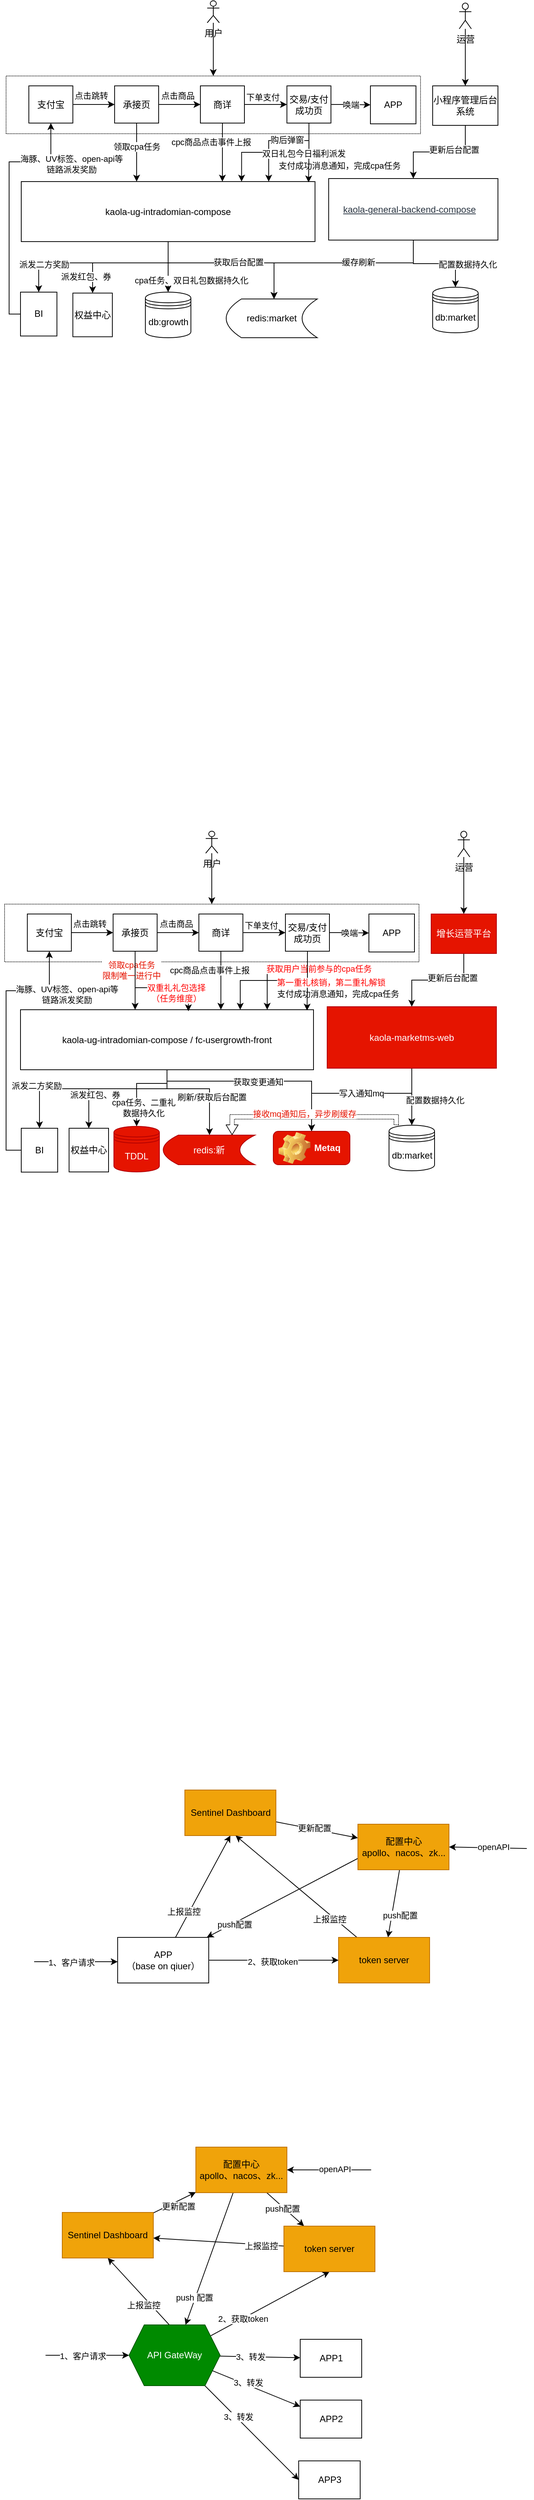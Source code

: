 <mxfile version="21.7.4" type="github">
  <diagram id="vytg55NM0RaYqTMLf1cm" name="Page-1">
    <mxGraphModel dx="2074" dy="1039" grid="0" gridSize="10" guides="1" tooltips="1" connect="1" arrows="1" fold="1" page="1" pageScale="1" pageWidth="827" pageHeight="1169" math="0" shadow="0">
      <root>
        <mxCell id="0" />
        <mxCell id="1" parent="0" />
        <mxCell id="KveoOULfmrRALy4vMQ6E-20" value="" style="rounded=0;whiteSpace=wrap;html=1;dashed=1;dashPattern=1 1;" parent="1" vertex="1">
          <mxGeometry x="44" y="268" width="546" height="76" as="geometry" />
        </mxCell>
        <mxCell id="KveoOULfmrRALy4vMQ6E-36" style="edgeStyle=orthogonalEdgeStyle;rounded=0;orthogonalLoop=1;jettySize=auto;html=1;" parent="1" source="KveoOULfmrRALy4vMQ6E-1" target="KveoOULfmrRALy4vMQ6E-5" edge="1">
          <mxGeometry relative="1" as="geometry">
            <mxPoint x="453" y="561" as="targetPoint" />
            <Array as="points">
              <mxPoint x="258" y="514" />
              <mxPoint x="397" y="514" />
            </Array>
          </mxGeometry>
        </mxCell>
        <mxCell id="KveoOULfmrRALy4vMQ6E-37" value="获取后台配置" style="edgeLabel;html=1;align=center;verticalAlign=middle;resizable=0;points=[];" parent="KveoOULfmrRALy4vMQ6E-36" vertex="1" connectable="0">
          <mxGeometry x="-0.323" y="1" relative="1" as="geometry">
            <mxPoint x="47" as="offset" />
          </mxGeometry>
        </mxCell>
        <mxCell id="KveoOULfmrRALy4vMQ6E-40" style="edgeStyle=orthogonalEdgeStyle;rounded=0;orthogonalLoop=1;jettySize=auto;html=1;" parent="1" source="KveoOULfmrRALy4vMQ6E-1" target="KveoOULfmrRALy4vMQ6E-11" edge="1">
          <mxGeometry relative="1" as="geometry">
            <Array as="points" />
          </mxGeometry>
        </mxCell>
        <mxCell id="KveoOULfmrRALy4vMQ6E-41" value="cpa任务、双日礼包数据持久化" style="edgeLabel;html=1;align=center;verticalAlign=middle;resizable=0;points=[];" parent="KveoOULfmrRALy4vMQ6E-40" vertex="1" connectable="0">
          <mxGeometry x="0.285" y="-1" relative="1" as="geometry">
            <mxPoint x="31" y="8" as="offset" />
          </mxGeometry>
        </mxCell>
        <mxCell id="KveoOULfmrRALy4vMQ6E-111" style="edgeStyle=orthogonalEdgeStyle;rounded=0;orthogonalLoop=1;jettySize=auto;html=1;" parent="1" source="KveoOULfmrRALy4vMQ6E-1" target="KveoOULfmrRALy4vMQ6E-109" edge="1">
          <mxGeometry relative="1" as="geometry">
            <Array as="points">
              <mxPoint x="258" y="514" />
              <mxPoint x="158" y="514" />
            </Array>
          </mxGeometry>
        </mxCell>
        <mxCell id="KveoOULfmrRALy4vMQ6E-112" value="派发红包、券" style="edgeLabel;html=1;align=center;verticalAlign=middle;resizable=0;points=[];" parent="KveoOULfmrRALy4vMQ6E-111" vertex="1" connectable="0">
          <mxGeometry x="0.656" y="-1" relative="1" as="geometry">
            <mxPoint x="-8" y="7" as="offset" />
          </mxGeometry>
        </mxCell>
        <mxCell id="KveoOULfmrRALy4vMQ6E-113" style="edgeStyle=orthogonalEdgeStyle;rounded=0;orthogonalLoop=1;jettySize=auto;html=1;" parent="1" source="KveoOULfmrRALy4vMQ6E-1" target="KveoOULfmrRALy4vMQ6E-110" edge="1">
          <mxGeometry relative="1" as="geometry">
            <Array as="points">
              <mxPoint x="258" y="514" />
              <mxPoint x="87" y="514" />
            </Array>
          </mxGeometry>
        </mxCell>
        <mxCell id="KveoOULfmrRALy4vMQ6E-114" value="派发二方奖励" style="edgeLabel;html=1;align=center;verticalAlign=middle;resizable=0;points=[];" parent="KveoOULfmrRALy4vMQ6E-113" vertex="1" connectable="0">
          <mxGeometry x="0.793" relative="1" as="geometry">
            <mxPoint x="7" y="-12" as="offset" />
          </mxGeometry>
        </mxCell>
        <mxCell id="KveoOULfmrRALy4vMQ6E-1" value="kaola-ug-intradomian-compose" style="rounded=0;whiteSpace=wrap;html=1;" parent="1" vertex="1">
          <mxGeometry x="64" y="407" width="387" height="79" as="geometry" />
        </mxCell>
        <mxCell id="KveoOULfmrRALy4vMQ6E-31" style="edgeStyle=orthogonalEdgeStyle;rounded=0;orthogonalLoop=1;jettySize=auto;html=1;entryX=0.5;entryY=0;entryDx=0;entryDy=0;" parent="1" source="KveoOULfmrRALy4vMQ6E-2" target="KveoOULfmrRALy4vMQ6E-3" edge="1">
          <mxGeometry relative="1" as="geometry">
            <Array as="points">
              <mxPoint x="581" y="515" />
              <mxPoint x="636" y="515" />
            </Array>
          </mxGeometry>
        </mxCell>
        <mxCell id="KveoOULfmrRALy4vMQ6E-32" value="配置数据持久化" style="edgeLabel;html=1;align=center;verticalAlign=middle;resizable=0;points=[];" parent="KveoOULfmrRALy4vMQ6E-31" vertex="1" connectable="0">
          <mxGeometry x="-0.17" y="1" relative="1" as="geometry">
            <mxPoint x="53" y="2" as="offset" />
          </mxGeometry>
        </mxCell>
        <mxCell id="KveoOULfmrRALy4vMQ6E-33" style="edgeStyle=orthogonalEdgeStyle;rounded=0;orthogonalLoop=1;jettySize=auto;html=1;" parent="1" target="KveoOULfmrRALy4vMQ6E-5" edge="1">
          <mxGeometry relative="1" as="geometry">
            <mxPoint x="580.5" y="486" as="sourcePoint" />
            <mxPoint x="432" y="550" as="targetPoint" />
            <Array as="points">
              <mxPoint x="581" y="514" />
              <mxPoint x="397" y="514" />
            </Array>
          </mxGeometry>
        </mxCell>
        <mxCell id="KveoOULfmrRALy4vMQ6E-34" value="缓存刷新" style="edgeLabel;html=1;align=center;verticalAlign=middle;resizable=0;points=[];" parent="KveoOULfmrRALy4vMQ6E-33" vertex="1" connectable="0">
          <mxGeometry x="0.812" relative="1" as="geometry">
            <mxPoint x="111" y="-24" as="offset" />
          </mxGeometry>
        </mxCell>
        <mxCell id="KveoOULfmrRALy4vMQ6E-2" value="&lt;a target=&quot;_blank&quot; href=&quot;https://aone.alibaba-inc.com/appcenter/app/detail?appId=128329&amp;amp;canRedirect=true&quot; style=&quot;box-sizing: border-box ; background-color: transparent ; color: rgb(42 , 53 , 66) ; outline: 0px ; font-family: , &amp;#34;system-ui&amp;#34; , &amp;#34;segoe ui&amp;#34; , &amp;#34;roboto&amp;#34; , &amp;#34;helvetica neue&amp;#34; , &amp;#34;pingfang sc&amp;#34; , &amp;#34;noto sans&amp;#34; , &amp;#34;noto sans cjk sc&amp;#34; , &amp;#34;microsoft yahei&amp;#34; , &amp;#34;\\5fae软雅黑&amp;#34; , sans-serif ; padding-right: 10px&quot;&gt;kaola-general-backend-compose&lt;/a&gt;&lt;span class=&quot;icon iconfont icon-shoucang &quot; style=&quot;box-sizing: border-box ; cursor: pointer ; display: inline-block ; font-family: &amp;#34;iconfont important&amp;#34;&quot;&gt;&lt;/span&gt;" style="rounded=0;whiteSpace=wrap;html=1;" parent="1" vertex="1">
          <mxGeometry x="469" y="403" width="223" height="81" as="geometry" />
        </mxCell>
        <mxCell id="KveoOULfmrRALy4vMQ6E-3" value="db:market" style="shape=datastore;whiteSpace=wrap;html=1;" parent="1" vertex="1">
          <mxGeometry x="606" y="546" width="60" height="60" as="geometry" />
        </mxCell>
        <mxCell id="KveoOULfmrRALy4vMQ6E-5" value="&lt;span&gt;redis:market&lt;/span&gt;" style="shape=dataStorage;whiteSpace=wrap;html=1;fixedSize=1;" parent="1" vertex="1">
          <mxGeometry x="334" y="561.5" width="120" height="51" as="geometry" />
        </mxCell>
        <mxCell id="KveoOULfmrRALy4vMQ6E-12" value="" style="edgeStyle=orthogonalEdgeStyle;rounded=0;orthogonalLoop=1;jettySize=auto;html=1;" parent="1" source="KveoOULfmrRALy4vMQ6E-6" target="KveoOULfmrRALy4vMQ6E-7" edge="1">
          <mxGeometry relative="1" as="geometry" />
        </mxCell>
        <mxCell id="KveoOULfmrRALy4vMQ6E-13" value="点击跳转" style="edgeLabel;html=1;align=center;verticalAlign=middle;resizable=0;points=[];" parent="KveoOULfmrRALy4vMQ6E-12" vertex="1" connectable="0">
          <mxGeometry x="-0.306" relative="1" as="geometry">
            <mxPoint x="5" y="-12" as="offset" />
          </mxGeometry>
        </mxCell>
        <mxCell id="KveoOULfmrRALy4vMQ6E-6" value="支付宝" style="rounded=0;whiteSpace=wrap;html=1;" parent="1" vertex="1">
          <mxGeometry x="74" y="281" width="58" height="49" as="geometry" />
        </mxCell>
        <mxCell id="KveoOULfmrRALy4vMQ6E-14" style="edgeStyle=orthogonalEdgeStyle;rounded=0;orthogonalLoop=1;jettySize=auto;html=1;entryX=0;entryY=0.5;entryDx=0;entryDy=0;" parent="1" source="KveoOULfmrRALy4vMQ6E-7" target="KveoOULfmrRALy4vMQ6E-8" edge="1">
          <mxGeometry relative="1" as="geometry" />
        </mxCell>
        <mxCell id="KveoOULfmrRALy4vMQ6E-15" value="点击商品" style="edgeLabel;html=1;align=center;verticalAlign=middle;resizable=0;points=[];" parent="KveoOULfmrRALy4vMQ6E-14" vertex="1" connectable="0">
          <mxGeometry x="-0.018" relative="1" as="geometry">
            <mxPoint x="-2" y="-12" as="offset" />
          </mxGeometry>
        </mxCell>
        <mxCell id="KveoOULfmrRALy4vMQ6E-42" style="edgeStyle=orthogonalEdgeStyle;rounded=0;orthogonalLoop=1;jettySize=auto;html=1;" parent="1" source="KveoOULfmrRALy4vMQ6E-7" target="KveoOULfmrRALy4vMQ6E-1" edge="1">
          <mxGeometry relative="1" as="geometry">
            <Array as="points">
              <mxPoint x="216" y="387" />
              <mxPoint x="216" y="387" />
            </Array>
          </mxGeometry>
        </mxCell>
        <mxCell id="KveoOULfmrRALy4vMQ6E-43" value="领取cpa任务" style="edgeLabel;html=1;align=center;verticalAlign=middle;resizable=0;points=[];" parent="KveoOULfmrRALy4vMQ6E-42" vertex="1" connectable="0">
          <mxGeometry x="0.018" y="2" relative="1" as="geometry">
            <mxPoint x="-2" y="-8" as="offset" />
          </mxGeometry>
        </mxCell>
        <mxCell id="KveoOULfmrRALy4vMQ6E-7" value="承接页" style="rounded=0;whiteSpace=wrap;html=1;" parent="1" vertex="1">
          <mxGeometry x="187" y="281" width="58" height="49" as="geometry" />
        </mxCell>
        <mxCell id="KveoOULfmrRALy4vMQ6E-16" style="edgeStyle=orthogonalEdgeStyle;rounded=0;orthogonalLoop=1;jettySize=auto;html=1;entryX=0;entryY=0.5;entryDx=0;entryDy=0;" parent="1" source="KveoOULfmrRALy4vMQ6E-8" target="KveoOULfmrRALy4vMQ6E-9" edge="1">
          <mxGeometry relative="1" as="geometry" />
        </mxCell>
        <mxCell id="KveoOULfmrRALy4vMQ6E-17" value="下单支付" style="edgeLabel;html=1;align=center;verticalAlign=middle;resizable=0;points=[];" parent="KveoOULfmrRALy4vMQ6E-16" vertex="1" connectable="0">
          <mxGeometry x="-0.214" y="2" relative="1" as="geometry">
            <mxPoint x="2" y="-8" as="offset" />
          </mxGeometry>
        </mxCell>
        <mxCell id="KveoOULfmrRALy4vMQ6E-44" style="edgeStyle=orthogonalEdgeStyle;rounded=0;orthogonalLoop=1;jettySize=auto;html=1;" parent="1" source="KveoOULfmrRALy4vMQ6E-8" target="KveoOULfmrRALy4vMQ6E-1" edge="1">
          <mxGeometry relative="1" as="geometry">
            <Array as="points">
              <mxPoint x="329" y="396" />
              <mxPoint x="329" y="396" />
            </Array>
          </mxGeometry>
        </mxCell>
        <mxCell id="KveoOULfmrRALy4vMQ6E-45" value="cpc商品点击事件上报" style="edgeLabel;html=1;align=center;verticalAlign=middle;resizable=0;points=[];" parent="KveoOULfmrRALy4vMQ6E-44" vertex="1" connectable="0">
          <mxGeometry x="-0.039" y="-2" relative="1" as="geometry">
            <mxPoint x="-13" y="-12" as="offset" />
          </mxGeometry>
        </mxCell>
        <mxCell id="KveoOULfmrRALy4vMQ6E-8" value="商详" style="rounded=0;whiteSpace=wrap;html=1;" parent="1" vertex="1">
          <mxGeometry x="300" y="281" width="58" height="49" as="geometry" />
        </mxCell>
        <mxCell id="KveoOULfmrRALy4vMQ6E-18" value="唤端" style="edgeStyle=orthogonalEdgeStyle;rounded=0;orthogonalLoop=1;jettySize=auto;html=1;entryX=0;entryY=0.5;entryDx=0;entryDy=0;" parent="1" source="KveoOULfmrRALy4vMQ6E-9" target="KveoOULfmrRALy4vMQ6E-10" edge="1">
          <mxGeometry relative="1" as="geometry" />
        </mxCell>
        <mxCell id="KveoOULfmrRALy4vMQ6E-46" style="edgeStyle=orthogonalEdgeStyle;rounded=0;orthogonalLoop=1;jettySize=auto;html=1;" parent="1" source="KveoOULfmrRALy4vMQ6E-9" edge="1">
          <mxGeometry relative="1" as="geometry">
            <mxPoint x="390" y="407" as="targetPoint" />
            <Array as="points">
              <mxPoint x="443" y="353" />
              <mxPoint x="390" y="353" />
            </Array>
          </mxGeometry>
        </mxCell>
        <mxCell id="KveoOULfmrRALy4vMQ6E-47" value="支付成功消息通知，完成cpa任务" style="edgeLabel;html=1;align=center;verticalAlign=middle;resizable=0;points=[];" parent="KveoOULfmrRALy4vMQ6E-46" vertex="1" connectable="0">
          <mxGeometry x="-0.252" y="-1" relative="1" as="geometry">
            <mxPoint x="65" y="34" as="offset" />
          </mxGeometry>
        </mxCell>
        <mxCell id="KveoOULfmrRALy4vMQ6E-49" value="购后弹窗" style="edgeLabel;html=1;align=center;verticalAlign=middle;resizable=0;points=[];" parent="KveoOULfmrRALy4vMQ6E-46" vertex="1" connectable="0">
          <mxGeometry x="-0.185" y="1" relative="1" as="geometry">
            <mxPoint x="1" y="-2" as="offset" />
          </mxGeometry>
        </mxCell>
        <mxCell id="KveoOULfmrRALy4vMQ6E-48" style="edgeStyle=orthogonalEdgeStyle;rounded=0;orthogonalLoop=1;jettySize=auto;html=1;entryX=0.978;entryY=0.013;entryDx=0;entryDy=0;entryPerimeter=0;" parent="1" source="KveoOULfmrRALy4vMQ6E-9" target="KveoOULfmrRALy4vMQ6E-1" edge="1">
          <mxGeometry relative="1" as="geometry">
            <Array as="points" />
          </mxGeometry>
        </mxCell>
        <mxCell id="KveoOULfmrRALy4vMQ6E-170" style="edgeStyle=orthogonalEdgeStyle;rounded=0;orthogonalLoop=1;jettySize=auto;html=1;entryX=0.75;entryY=0;entryDx=0;entryDy=0;fontColor=#FF0000;" parent="1" source="KveoOULfmrRALy4vMQ6E-9" target="KveoOULfmrRALy4vMQ6E-1" edge="1">
          <mxGeometry relative="1" as="geometry" />
        </mxCell>
        <mxCell id="KveoOULfmrRALy4vMQ6E-171" value="&lt;font color=&quot;#000000&quot;&gt;双日礼包今日福利派发&lt;/font&gt;" style="edgeLabel;html=1;align=center;verticalAlign=middle;resizable=0;points=[];fontColor=#FF0000;" parent="KveoOULfmrRALy4vMQ6E-170" vertex="1" connectable="0">
          <mxGeometry x="-0.185" y="3" relative="1" as="geometry">
            <mxPoint x="22" y="-2" as="offset" />
          </mxGeometry>
        </mxCell>
        <mxCell id="KveoOULfmrRALy4vMQ6E-9" value="交易/支付成功页" style="rounded=0;whiteSpace=wrap;html=1;" parent="1" vertex="1">
          <mxGeometry x="414" y="281" width="58" height="49" as="geometry" />
        </mxCell>
        <mxCell id="KveoOULfmrRALy4vMQ6E-10" value="APP" style="rounded=0;whiteSpace=wrap;html=1;" parent="1" vertex="1">
          <mxGeometry x="524" y="281" width="60" height="50" as="geometry" />
        </mxCell>
        <mxCell id="KveoOULfmrRALy4vMQ6E-11" value="db:growth" style="shape=datastore;whiteSpace=wrap;html=1;" parent="1" vertex="1">
          <mxGeometry x="227.5" y="552.5" width="60" height="60" as="geometry" />
        </mxCell>
        <mxCell id="KveoOULfmrRALy4vMQ6E-27" style="edgeStyle=orthogonalEdgeStyle;rounded=0;orthogonalLoop=1;jettySize=auto;html=1;" parent="1" source="KveoOULfmrRALy4vMQ6E-21" target="KveoOULfmrRALy4vMQ6E-20" edge="1">
          <mxGeometry relative="1" as="geometry" />
        </mxCell>
        <mxCell id="KveoOULfmrRALy4vMQ6E-21" value="用户" style="shape=umlActor;verticalLabelPosition=bottom;verticalAlign=top;html=1;outlineConnect=0;" parent="1" vertex="1">
          <mxGeometry x="309" y="169" width="16" height="29" as="geometry" />
        </mxCell>
        <mxCell id="KveoOULfmrRALy4vMQ6E-29" style="edgeStyle=orthogonalEdgeStyle;rounded=0;orthogonalLoop=1;jettySize=auto;html=1;" parent="1" source="KveoOULfmrRALy4vMQ6E-22" target="KveoOULfmrRALy4vMQ6E-28" edge="1">
          <mxGeometry relative="1" as="geometry" />
        </mxCell>
        <mxCell id="KveoOULfmrRALy4vMQ6E-22" value="运营" style="shape=umlActor;verticalLabelPosition=bottom;verticalAlign=top;html=1;outlineConnect=0;" parent="1" vertex="1">
          <mxGeometry x="641" y="172" width="16" height="34" as="geometry" />
        </mxCell>
        <mxCell id="KveoOULfmrRALy4vMQ6E-30" style="edgeStyle=orthogonalEdgeStyle;rounded=0;orthogonalLoop=1;jettySize=auto;html=1;" parent="1" source="KveoOULfmrRALy4vMQ6E-28" target="KveoOULfmrRALy4vMQ6E-2" edge="1">
          <mxGeometry relative="1" as="geometry" />
        </mxCell>
        <mxCell id="KveoOULfmrRALy4vMQ6E-38" value="更新后台配置" style="edgeLabel;html=1;align=center;verticalAlign=middle;resizable=0;points=[];" parent="KveoOULfmrRALy4vMQ6E-30" vertex="1" connectable="0">
          <mxGeometry x="-0.108" y="-2" relative="1" as="geometry">
            <mxPoint x="12" y="-1" as="offset" />
          </mxGeometry>
        </mxCell>
        <mxCell id="KveoOULfmrRALy4vMQ6E-28" value="小程序管理后台系统" style="rounded=0;whiteSpace=wrap;html=1;" parent="1" vertex="1">
          <mxGeometry x="606" y="281" width="86" height="52" as="geometry" />
        </mxCell>
        <mxCell id="KveoOULfmrRALy4vMQ6E-50" value="" style="rounded=0;whiteSpace=wrap;html=1;dashed=1;dashPattern=1 1;" parent="1" vertex="1">
          <mxGeometry x="42" y="1358" width="546" height="76" as="geometry" />
        </mxCell>
        <mxCell id="KveoOULfmrRALy4vMQ6E-51" style="edgeStyle=orthogonalEdgeStyle;rounded=0;orthogonalLoop=1;jettySize=auto;html=1;" parent="1" source="KveoOULfmrRALy4vMQ6E-55" target="KveoOULfmrRALy4vMQ6E-62" edge="1">
          <mxGeometry relative="1" as="geometry">
            <Array as="points">
              <mxPoint x="256" y="1601" />
              <mxPoint x="312" y="1601" />
            </Array>
            <mxPoint x="318" y="1662" as="targetPoint" />
          </mxGeometry>
        </mxCell>
        <mxCell id="KveoOULfmrRALy4vMQ6E-100" value="刷新/获取后台配置" style="edgeLabel;html=1;align=center;verticalAlign=middle;resizable=0;points=[];" parent="KveoOULfmrRALy4vMQ6E-51" vertex="1" connectable="0">
          <mxGeometry x="0.522" y="1" relative="1" as="geometry">
            <mxPoint x="2" y="-16" as="offset" />
          </mxGeometry>
        </mxCell>
        <mxCell id="KveoOULfmrRALy4vMQ6E-53" style="edgeStyle=orthogonalEdgeStyle;rounded=0;orthogonalLoop=1;jettySize=auto;html=1;" parent="1" source="KveoOULfmrRALy4vMQ6E-55" target="KveoOULfmrRALy4vMQ6E-83" edge="1">
          <mxGeometry relative="1" as="geometry">
            <Array as="points">
              <mxPoint x="256" y="1594" />
              <mxPoint x="216" y="1594" />
            </Array>
            <mxPoint x="216" y="1645" as="targetPoint" />
          </mxGeometry>
        </mxCell>
        <mxCell id="KveoOULfmrRALy4vMQ6E-107" value="cpa任务、二重礼&lt;br&gt;数据持久化" style="edgeLabel;html=1;align=center;verticalAlign=middle;resizable=0;points=[];" parent="KveoOULfmrRALy4vMQ6E-53" vertex="1" connectable="0">
          <mxGeometry x="0.692" y="-1" relative="1" as="geometry">
            <mxPoint x="10" y="-7" as="offset" />
          </mxGeometry>
        </mxCell>
        <mxCell id="KveoOULfmrRALy4vMQ6E-98" style="edgeStyle=orthogonalEdgeStyle;rounded=0;orthogonalLoop=1;jettySize=auto;html=1;entryX=0.5;entryY=0;entryDx=0;entryDy=0;" parent="1" source="KveoOULfmrRALy4vMQ6E-55" target="KveoOULfmrRALy4vMQ6E-95" edge="1">
          <mxGeometry relative="1" as="geometry">
            <Array as="points">
              <mxPoint x="256" y="1591" />
              <mxPoint x="447" y="1591" />
            </Array>
          </mxGeometry>
        </mxCell>
        <mxCell id="KveoOULfmrRALy4vMQ6E-99" value="获取变更通知" style="edgeLabel;html=1;align=center;verticalAlign=middle;resizable=0;points=[];" parent="KveoOULfmrRALy4vMQ6E-98" vertex="1" connectable="0">
          <mxGeometry x="0.185" y="-2" relative="1" as="geometry">
            <mxPoint x="-26" y="-1" as="offset" />
          </mxGeometry>
        </mxCell>
        <mxCell id="KveoOULfmrRALy4vMQ6E-160" style="edgeStyle=orthogonalEdgeStyle;rounded=0;orthogonalLoop=1;jettySize=auto;html=1;entryX=0.5;entryY=0;entryDx=0;entryDy=0;" parent="1" source="KveoOULfmrRALy4vMQ6E-55" target="KveoOULfmrRALy4vMQ6E-158" edge="1">
          <mxGeometry relative="1" as="geometry">
            <Array as="points">
              <mxPoint x="256" y="1601" />
              <mxPoint x="153" y="1601" />
            </Array>
          </mxGeometry>
        </mxCell>
        <mxCell id="KveoOULfmrRALy4vMQ6E-162" value="派发红包、券" style="edgeLabel;html=1;align=center;verticalAlign=middle;resizable=0;points=[];" parent="KveoOULfmrRALy4vMQ6E-160" vertex="1" connectable="0">
          <mxGeometry x="0.567" relative="1" as="geometry">
            <mxPoint x="8" y="-5" as="offset" />
          </mxGeometry>
        </mxCell>
        <mxCell id="KveoOULfmrRALy4vMQ6E-161" style="edgeStyle=orthogonalEdgeStyle;rounded=0;orthogonalLoop=1;jettySize=auto;html=1;entryX=0.5;entryY=0;entryDx=0;entryDy=0;" parent="1" source="KveoOULfmrRALy4vMQ6E-55" target="KveoOULfmrRALy4vMQ6E-159" edge="1">
          <mxGeometry relative="1" as="geometry">
            <Array as="points">
              <mxPoint x="256" y="1601" />
              <mxPoint x="88" y="1601" />
            </Array>
          </mxGeometry>
        </mxCell>
        <mxCell id="KveoOULfmrRALy4vMQ6E-163" value="派发二方奖励" style="edgeLabel;html=1;align=center;verticalAlign=middle;resizable=0;points=[];" parent="KveoOULfmrRALy4vMQ6E-161" vertex="1" connectable="0">
          <mxGeometry x="0.569" relative="1" as="geometry">
            <mxPoint x="-5" y="-4" as="offset" />
          </mxGeometry>
        </mxCell>
        <mxCell id="KveoOULfmrRALy4vMQ6E-55" value="kaola-ug-intradomian-compose / fc-usergrowth-front" style="rounded=0;whiteSpace=wrap;html=1;" parent="1" vertex="1">
          <mxGeometry x="63" y="1497" width="386" height="79" as="geometry" />
        </mxCell>
        <mxCell id="KveoOULfmrRALy4vMQ6E-56" style="edgeStyle=orthogonalEdgeStyle;rounded=0;orthogonalLoop=1;jettySize=auto;html=1;" parent="1" source="KveoOULfmrRALy4vMQ6E-60" target="KveoOULfmrRALy4vMQ6E-61" edge="1">
          <mxGeometry relative="1" as="geometry">
            <Array as="points" />
            <mxPoint x="579" y="1676" as="targetPoint" />
          </mxGeometry>
        </mxCell>
        <mxCell id="KveoOULfmrRALy4vMQ6E-57" value="配置数据持久化" style="edgeLabel;html=1;align=center;verticalAlign=middle;resizable=0;points=[];" parent="KveoOULfmrRALy4vMQ6E-56" vertex="1" connectable="0">
          <mxGeometry x="-0.17" y="1" relative="1" as="geometry">
            <mxPoint x="29" y="11" as="offset" />
          </mxGeometry>
        </mxCell>
        <mxCell id="KveoOULfmrRALy4vMQ6E-96" style="edgeStyle=orthogonalEdgeStyle;rounded=0;orthogonalLoop=1;jettySize=auto;html=1;entryX=0.5;entryY=0;entryDx=0;entryDy=0;" parent="1" source="KveoOULfmrRALy4vMQ6E-60" target="KveoOULfmrRALy4vMQ6E-95" edge="1">
          <mxGeometry relative="1" as="geometry">
            <Array as="points">
              <mxPoint x="579" y="1607" />
              <mxPoint x="447" y="1607" />
            </Array>
          </mxGeometry>
        </mxCell>
        <mxCell id="KveoOULfmrRALy4vMQ6E-97" value="写入通知mq" style="edgeLabel;html=1;align=center;verticalAlign=middle;resizable=0;points=[];" parent="KveoOULfmrRALy4vMQ6E-96" vertex="1" connectable="0">
          <mxGeometry x="0.135" relative="1" as="geometry">
            <mxPoint x="22" as="offset" />
          </mxGeometry>
        </mxCell>
        <mxCell id="KveoOULfmrRALy4vMQ6E-60" value="kaola-marketms-web" style="rounded=0;whiteSpace=wrap;html=1;fillColor=#e51400;fontColor=#ffffff;strokeColor=#B20000;" parent="1" vertex="1">
          <mxGeometry x="467" y="1493" width="223" height="81" as="geometry" />
        </mxCell>
        <mxCell id="KveoOULfmrRALy4vMQ6E-104" style="edgeStyle=orthogonalEdgeStyle;shape=flexArrow;rounded=0;orthogonalLoop=1;jettySize=auto;html=1;dashed=1;dashPattern=1 1;endWidth=9;endSize=4;width=6;entryX=0.75;entryY=0;entryDx=0;entryDy=0;" parent="1" source="KveoOULfmrRALy4vMQ6E-61" target="KveoOULfmrRALy4vMQ6E-62" edge="1">
          <mxGeometry relative="1" as="geometry">
            <mxPoint x="296" y="1661" as="targetPoint" />
            <Array as="points">
              <mxPoint x="558" y="1638" />
              <mxPoint x="342" y="1638" />
            </Array>
          </mxGeometry>
        </mxCell>
        <mxCell id="KveoOULfmrRALy4vMQ6E-106" value="&lt;font color=&quot;#e51400&quot;&gt;接收mq通知后，异步刷缓存&lt;/font&gt;" style="edgeLabel;html=1;align=center;verticalAlign=middle;resizable=0;points=[];" parent="KveoOULfmrRALy4vMQ6E-104" vertex="1" connectable="0">
          <mxGeometry x="-0.015" y="-3" relative="1" as="geometry">
            <mxPoint x="-9" y="-1" as="offset" />
          </mxGeometry>
        </mxCell>
        <mxCell id="KveoOULfmrRALy4vMQ6E-61" value="db:market" style="shape=datastore;whiteSpace=wrap;html=1;" parent="1" vertex="1">
          <mxGeometry x="548.5" y="1649" width="60" height="60" as="geometry" />
        </mxCell>
        <mxCell id="KveoOULfmrRALy4vMQ6E-62" value="&lt;span&gt;redis:新&lt;/span&gt;" style="shape=dataStorage;whiteSpace=wrap;html=1;fixedSize=1;fillColor=#e51400;fontColor=#ffffff;strokeColor=#B20000;" parent="1" vertex="1">
          <mxGeometry x="251" y="1662" width="121" height="39" as="geometry" />
        </mxCell>
        <mxCell id="KveoOULfmrRALy4vMQ6E-63" value="" style="edgeStyle=orthogonalEdgeStyle;rounded=0;orthogonalLoop=1;jettySize=auto;html=1;" parent="1" source="KveoOULfmrRALy4vMQ6E-65" target="KveoOULfmrRALy4vMQ6E-70" edge="1">
          <mxGeometry relative="1" as="geometry" />
        </mxCell>
        <mxCell id="KveoOULfmrRALy4vMQ6E-64" value="点击跳转" style="edgeLabel;html=1;align=center;verticalAlign=middle;resizable=0;points=[];" parent="KveoOULfmrRALy4vMQ6E-63" vertex="1" connectable="0">
          <mxGeometry x="-0.306" relative="1" as="geometry">
            <mxPoint x="5" y="-12" as="offset" />
          </mxGeometry>
        </mxCell>
        <mxCell id="KveoOULfmrRALy4vMQ6E-65" value="支付宝" style="rounded=0;whiteSpace=wrap;html=1;" parent="1" vertex="1">
          <mxGeometry x="72" y="1371" width="58" height="49" as="geometry" />
        </mxCell>
        <mxCell id="KveoOULfmrRALy4vMQ6E-66" style="edgeStyle=orthogonalEdgeStyle;rounded=0;orthogonalLoop=1;jettySize=auto;html=1;entryX=0;entryY=0.5;entryDx=0;entryDy=0;" parent="1" source="KveoOULfmrRALy4vMQ6E-70" target="KveoOULfmrRALy4vMQ6E-75" edge="1">
          <mxGeometry relative="1" as="geometry" />
        </mxCell>
        <mxCell id="KveoOULfmrRALy4vMQ6E-67" value="点击商品" style="edgeLabel;html=1;align=center;verticalAlign=middle;resizable=0;points=[];" parent="KveoOULfmrRALy4vMQ6E-66" vertex="1" connectable="0">
          <mxGeometry x="-0.018" relative="1" as="geometry">
            <mxPoint x="-2" y="-12" as="offset" />
          </mxGeometry>
        </mxCell>
        <mxCell id="KveoOULfmrRALy4vMQ6E-68" style="edgeStyle=orthogonalEdgeStyle;rounded=0;orthogonalLoop=1;jettySize=auto;html=1;" parent="1" source="KveoOULfmrRALy4vMQ6E-70" target="KveoOULfmrRALy4vMQ6E-55" edge="1">
          <mxGeometry relative="1" as="geometry">
            <Array as="points">
              <mxPoint x="214" y="1477" />
              <mxPoint x="214" y="1477" />
            </Array>
          </mxGeometry>
        </mxCell>
        <mxCell id="KveoOULfmrRALy4vMQ6E-69" value="&lt;font color=&quot;#e51400&quot;&gt;领取cpa任务&lt;br&gt;限制唯一进行中&lt;/font&gt;" style="edgeLabel;html=1;align=center;verticalAlign=middle;resizable=0;points=[];" parent="KveoOULfmrRALy4vMQ6E-68" vertex="1" connectable="0">
          <mxGeometry x="0.018" y="2" relative="1" as="geometry">
            <mxPoint x="-7" y="-14" as="offset" />
          </mxGeometry>
        </mxCell>
        <mxCell id="KveoOULfmrRALy4vMQ6E-166" style="edgeStyle=orthogonalEdgeStyle;rounded=0;orthogonalLoop=1;jettySize=auto;html=1;exitX=0.5;exitY=1;exitDx=0;exitDy=0;entryX=0.573;entryY=0.025;entryDx=0;entryDy=0;entryPerimeter=0;" parent="1" source="KveoOULfmrRALy4vMQ6E-70" target="KveoOULfmrRALy4vMQ6E-55" edge="1">
          <mxGeometry relative="1" as="geometry">
            <Array as="points">
              <mxPoint x="214" y="1468" />
              <mxPoint x="284" y="1468" />
            </Array>
          </mxGeometry>
        </mxCell>
        <mxCell id="KveoOULfmrRALy4vMQ6E-167" value="&lt;font color=&quot;#ff0000&quot;&gt;双重礼礼包选择&lt;br&gt;（任务维度）&lt;/font&gt;" style="edgeLabel;html=1;align=center;verticalAlign=middle;resizable=0;points=[];" parent="KveoOULfmrRALy4vMQ6E-166" vertex="1" connectable="0">
          <mxGeometry x="0.166" relative="1" as="geometry">
            <mxPoint x="15" y="7" as="offset" />
          </mxGeometry>
        </mxCell>
        <mxCell id="KveoOULfmrRALy4vMQ6E-70" value="承接页" style="rounded=0;whiteSpace=wrap;html=1;" parent="1" vertex="1">
          <mxGeometry x="185" y="1371" width="58" height="49" as="geometry" />
        </mxCell>
        <mxCell id="KveoOULfmrRALy4vMQ6E-71" style="edgeStyle=orthogonalEdgeStyle;rounded=0;orthogonalLoop=1;jettySize=auto;html=1;entryX=0;entryY=0.5;entryDx=0;entryDy=0;" parent="1" source="KveoOULfmrRALy4vMQ6E-75" target="KveoOULfmrRALy4vMQ6E-81" edge="1">
          <mxGeometry relative="1" as="geometry" />
        </mxCell>
        <mxCell id="KveoOULfmrRALy4vMQ6E-72" value="下单支付" style="edgeLabel;html=1;align=center;verticalAlign=middle;resizable=0;points=[];" parent="KveoOULfmrRALy4vMQ6E-71" vertex="1" connectable="0">
          <mxGeometry x="-0.214" y="2" relative="1" as="geometry">
            <mxPoint x="2" y="-8" as="offset" />
          </mxGeometry>
        </mxCell>
        <mxCell id="KveoOULfmrRALy4vMQ6E-73" style="edgeStyle=orthogonalEdgeStyle;rounded=0;orthogonalLoop=1;jettySize=auto;html=1;" parent="1" source="KveoOULfmrRALy4vMQ6E-75" target="KveoOULfmrRALy4vMQ6E-55" edge="1">
          <mxGeometry relative="1" as="geometry">
            <Array as="points">
              <mxPoint x="327" y="1486" />
              <mxPoint x="327" y="1486" />
            </Array>
          </mxGeometry>
        </mxCell>
        <mxCell id="KveoOULfmrRALy4vMQ6E-74" value="cpc商品点击事件上报" style="edgeLabel;html=1;align=center;verticalAlign=middle;resizable=0;points=[];" parent="KveoOULfmrRALy4vMQ6E-73" vertex="1" connectable="0">
          <mxGeometry x="-0.039" y="-2" relative="1" as="geometry">
            <mxPoint x="-13" y="-12" as="offset" />
          </mxGeometry>
        </mxCell>
        <mxCell id="KveoOULfmrRALy4vMQ6E-75" value="商详" style="rounded=0;whiteSpace=wrap;html=1;" parent="1" vertex="1">
          <mxGeometry x="298" y="1371" width="58" height="49" as="geometry" />
        </mxCell>
        <mxCell id="KveoOULfmrRALy4vMQ6E-76" value="唤端" style="edgeStyle=orthogonalEdgeStyle;rounded=0;orthogonalLoop=1;jettySize=auto;html=1;entryX=0;entryY=0.5;entryDx=0;entryDy=0;" parent="1" source="KveoOULfmrRALy4vMQ6E-81" target="KveoOULfmrRALy4vMQ6E-82" edge="1">
          <mxGeometry relative="1" as="geometry" />
        </mxCell>
        <mxCell id="KveoOULfmrRALy4vMQ6E-77" style="edgeStyle=orthogonalEdgeStyle;rounded=0;orthogonalLoop=1;jettySize=auto;html=1;" parent="1" source="KveoOULfmrRALy4vMQ6E-81" edge="1">
          <mxGeometry relative="1" as="geometry">
            <mxPoint x="388" y="1497" as="targetPoint" />
            <Array as="points">
              <mxPoint x="441" y="1443" />
              <mxPoint x="388" y="1443" />
            </Array>
          </mxGeometry>
        </mxCell>
        <mxCell id="KveoOULfmrRALy4vMQ6E-78" value="支付成功消息通知，完成cpa任务" style="edgeLabel;html=1;align=center;verticalAlign=middle;resizable=0;points=[];" parent="KveoOULfmrRALy4vMQ6E-77" vertex="1" connectable="0">
          <mxGeometry x="-0.252" y="-1" relative="1" as="geometry">
            <mxPoint x="65" y="34" as="offset" />
          </mxGeometry>
        </mxCell>
        <mxCell id="KveoOULfmrRALy4vMQ6E-79" value="获取用户当前参与的cpa任务" style="edgeLabel;html=1;align=center;verticalAlign=middle;resizable=0;points=[];fontColor=#FF0000;" parent="KveoOULfmrRALy4vMQ6E-77" vertex="1" connectable="0">
          <mxGeometry x="-0.185" y="1" relative="1" as="geometry">
            <mxPoint x="45" y="-1" as="offset" />
          </mxGeometry>
        </mxCell>
        <mxCell id="KveoOULfmrRALy4vMQ6E-80" style="edgeStyle=orthogonalEdgeStyle;rounded=0;orthogonalLoop=1;jettySize=auto;html=1;entryX=0.978;entryY=0.013;entryDx=0;entryDy=0;entryPerimeter=0;" parent="1" source="KveoOULfmrRALy4vMQ6E-81" target="KveoOULfmrRALy4vMQ6E-55" edge="1">
          <mxGeometry relative="1" as="geometry">
            <Array as="points" />
          </mxGeometry>
        </mxCell>
        <mxCell id="KveoOULfmrRALy4vMQ6E-168" style="edgeStyle=orthogonalEdgeStyle;rounded=0;orthogonalLoop=1;jettySize=auto;html=1;entryX=0.75;entryY=0;entryDx=0;entryDy=0;fontColor=#FF0000;" parent="1" source="KveoOULfmrRALy4vMQ6E-81" target="KveoOULfmrRALy4vMQ6E-55" edge="1">
          <mxGeometry relative="1" as="geometry" />
        </mxCell>
        <mxCell id="KveoOULfmrRALy4vMQ6E-169" value="第一重礼核销，第二重礼解锁" style="edgeLabel;html=1;align=center;verticalAlign=middle;resizable=0;points=[];fontColor=#FF0000;" parent="KveoOULfmrRALy4vMQ6E-168" vertex="1" connectable="0">
          <mxGeometry x="-0.1" y="-2" relative="1" as="geometry">
            <mxPoint x="67" y="4" as="offset" />
          </mxGeometry>
        </mxCell>
        <mxCell id="KveoOULfmrRALy4vMQ6E-81" value="交易/支付成功页" style="rounded=0;whiteSpace=wrap;html=1;" parent="1" vertex="1">
          <mxGeometry x="412" y="1371" width="58" height="49" as="geometry" />
        </mxCell>
        <mxCell id="KveoOULfmrRALy4vMQ6E-82" value="APP" style="rounded=0;whiteSpace=wrap;html=1;" parent="1" vertex="1">
          <mxGeometry x="522" y="1371" width="60" height="50" as="geometry" />
        </mxCell>
        <mxCell id="KveoOULfmrRALy4vMQ6E-83" value="TDDL" style="shape=datastore;whiteSpace=wrap;html=1;fillColor=#e51400;fontColor=#ffffff;strokeColor=#B20000;" parent="1" vertex="1">
          <mxGeometry x="186" y="1650.5" width="60" height="60" as="geometry" />
        </mxCell>
        <mxCell id="KveoOULfmrRALy4vMQ6E-84" style="edgeStyle=orthogonalEdgeStyle;rounded=0;orthogonalLoop=1;jettySize=auto;html=1;" parent="1" source="KveoOULfmrRALy4vMQ6E-85" target="KveoOULfmrRALy4vMQ6E-50" edge="1">
          <mxGeometry relative="1" as="geometry" />
        </mxCell>
        <mxCell id="KveoOULfmrRALy4vMQ6E-85" value="用户" style="shape=umlActor;verticalLabelPosition=bottom;verticalAlign=top;html=1;outlineConnect=0;" parent="1" vertex="1">
          <mxGeometry x="307" y="1262" width="16" height="29" as="geometry" />
        </mxCell>
        <mxCell id="KveoOULfmrRALy4vMQ6E-86" style="edgeStyle=orthogonalEdgeStyle;rounded=0;orthogonalLoop=1;jettySize=auto;html=1;" parent="1" source="KveoOULfmrRALy4vMQ6E-87" target="KveoOULfmrRALy4vMQ6E-90" edge="1">
          <mxGeometry relative="1" as="geometry" />
        </mxCell>
        <mxCell id="KveoOULfmrRALy4vMQ6E-87" value="运营" style="shape=umlActor;verticalLabelPosition=bottom;verticalAlign=top;html=1;outlineConnect=0;" parent="1" vertex="1">
          <mxGeometry x="639" y="1262" width="16" height="34" as="geometry" />
        </mxCell>
        <mxCell id="KveoOULfmrRALy4vMQ6E-88" style="edgeStyle=orthogonalEdgeStyle;rounded=0;orthogonalLoop=1;jettySize=auto;html=1;" parent="1" source="KveoOULfmrRALy4vMQ6E-90" target="KveoOULfmrRALy4vMQ6E-60" edge="1">
          <mxGeometry relative="1" as="geometry" />
        </mxCell>
        <mxCell id="KveoOULfmrRALy4vMQ6E-89" value="更新后台配置" style="edgeLabel;html=1;align=center;verticalAlign=middle;resizable=0;points=[];" parent="KveoOULfmrRALy4vMQ6E-88" vertex="1" connectable="0">
          <mxGeometry x="-0.108" y="-2" relative="1" as="geometry">
            <mxPoint x="12" y="-1" as="offset" />
          </mxGeometry>
        </mxCell>
        <mxCell id="KveoOULfmrRALy4vMQ6E-90" value="增长运营平台" style="rounded=0;whiteSpace=wrap;html=1;fillColor=#e51400;strokeColor=#B20000;fontColor=#ffffff;" parent="1" vertex="1">
          <mxGeometry x="604" y="1371" width="86" height="52" as="geometry" />
        </mxCell>
        <mxCell id="KveoOULfmrRALy4vMQ6E-95" value="Metaq" style="label;whiteSpace=wrap;html=1;image=img/clipart/Gear_128x128.png;fillColor=#e51400;fontColor=#ffffff;strokeColor=#B20000;" parent="1" vertex="1">
          <mxGeometry x="396" y="1657" width="101" height="44" as="geometry" />
        </mxCell>
        <mxCell id="KveoOULfmrRALy4vMQ6E-109" value="权益中心" style="rounded=0;whiteSpace=wrap;html=1;" parent="1" vertex="1">
          <mxGeometry x="132" y="553.75" width="52" height="57.5" as="geometry" />
        </mxCell>
        <mxCell id="KveoOULfmrRALy4vMQ6E-115" style="edgeStyle=orthogonalEdgeStyle;rounded=0;orthogonalLoop=1;jettySize=auto;html=1;" parent="1" source="KveoOULfmrRALy4vMQ6E-110" target="KveoOULfmrRALy4vMQ6E-6" edge="1">
          <mxGeometry relative="1" as="geometry">
            <Array as="points">
              <mxPoint x="48" y="581" />
              <mxPoint x="48" y="381" />
              <mxPoint x="103" y="381" />
            </Array>
          </mxGeometry>
        </mxCell>
        <mxCell id="KveoOULfmrRALy4vMQ6E-116" value="海豚、UV标签、open-api等&lt;br&gt;链路派发奖励" style="edgeLabel;html=1;align=center;verticalAlign=middle;resizable=0;points=[];" parent="KveoOULfmrRALy4vMQ6E-115" vertex="1" connectable="0">
          <mxGeometry x="0.552" y="-1" relative="1" as="geometry">
            <mxPoint x="48" y="2" as="offset" />
          </mxGeometry>
        </mxCell>
        <mxCell id="KveoOULfmrRALy4vMQ6E-110" value="BI" style="rounded=0;whiteSpace=wrap;html=1;" parent="1" vertex="1">
          <mxGeometry x="63" y="552.5" width="48" height="57.75" as="geometry" />
        </mxCell>
        <mxCell id="KveoOULfmrRALy4vMQ6E-158" value="权益中心" style="rounded=0;whiteSpace=wrap;html=1;" parent="1" vertex="1">
          <mxGeometry x="127" y="1653" width="52" height="57.5" as="geometry" />
        </mxCell>
        <mxCell id="KveoOULfmrRALy4vMQ6E-164" style="edgeStyle=orthogonalEdgeStyle;rounded=0;orthogonalLoop=1;jettySize=auto;html=1;" parent="1" source="KveoOULfmrRALy4vMQ6E-159" target="KveoOULfmrRALy4vMQ6E-65" edge="1">
          <mxGeometry relative="1" as="geometry">
            <mxPoint x="32" y="1455" as="targetPoint" />
            <Array as="points">
              <mxPoint x="44" y="1682" />
              <mxPoint x="44" y="1472" />
              <mxPoint x="101" y="1472" />
            </Array>
          </mxGeometry>
        </mxCell>
        <mxCell id="KveoOULfmrRALy4vMQ6E-165" value="海豚、UV标签、open-api等&lt;br&gt;链路派发奖励" style="edgeLabel;html=1;align=center;verticalAlign=middle;resizable=0;points=[];" parent="KveoOULfmrRALy4vMQ6E-164" vertex="1" connectable="0">
          <mxGeometry x="0.569" y="3" relative="1" as="geometry">
            <mxPoint x="44" y="8" as="offset" />
          </mxGeometry>
        </mxCell>
        <mxCell id="KveoOULfmrRALy4vMQ6E-159" value="BI" style="rounded=0;whiteSpace=wrap;html=1;" parent="1" vertex="1">
          <mxGeometry x="64" y="1653" width="48" height="57.75" as="geometry" />
        </mxCell>
        <mxCell id="TNPa1-eophdtU0BlVXGD-9" style="rounded=0;orthogonalLoop=1;jettySize=auto;html=1;" edge="1" parent="1" source="TNPa1-eophdtU0BlVXGD-1" target="TNPa1-eophdtU0BlVXGD-2">
          <mxGeometry relative="1" as="geometry">
            <Array as="points" />
          </mxGeometry>
        </mxCell>
        <mxCell id="TNPa1-eophdtU0BlVXGD-51" value="3、转发" style="edgeLabel;html=1;align=center;verticalAlign=middle;resizable=0;points=[];" vertex="1" connectable="0" parent="TNPa1-eophdtU0BlVXGD-9">
          <mxGeometry x="-0.235" relative="1" as="geometry">
            <mxPoint as="offset" />
          </mxGeometry>
        </mxCell>
        <mxCell id="TNPa1-eophdtU0BlVXGD-10" style="rounded=0;orthogonalLoop=1;jettySize=auto;html=1;" edge="1" parent="1" source="TNPa1-eophdtU0BlVXGD-1" target="TNPa1-eophdtU0BlVXGD-7">
          <mxGeometry relative="1" as="geometry" />
        </mxCell>
        <mxCell id="TNPa1-eophdtU0BlVXGD-52" value="3、转发" style="edgeLabel;html=1;align=center;verticalAlign=middle;resizable=0;points=[];" vertex="1" connectable="0" parent="TNPa1-eophdtU0BlVXGD-10">
          <mxGeometry x="-0.206" y="3" relative="1" as="geometry">
            <mxPoint as="offset" />
          </mxGeometry>
        </mxCell>
        <mxCell id="TNPa1-eophdtU0BlVXGD-11" style="rounded=0;orthogonalLoop=1;jettySize=auto;html=1;entryX=0;entryY=0.5;entryDx=0;entryDy=0;" edge="1" parent="1" source="TNPa1-eophdtU0BlVXGD-1" target="TNPa1-eophdtU0BlVXGD-8">
          <mxGeometry relative="1" as="geometry" />
        </mxCell>
        <mxCell id="TNPa1-eophdtU0BlVXGD-53" value="3、转发" style="edgeLabel;html=1;align=center;verticalAlign=middle;resizable=0;points=[];" vertex="1" connectable="0" parent="TNPa1-eophdtU0BlVXGD-11">
          <mxGeometry x="-0.312" y="2" relative="1" as="geometry">
            <mxPoint as="offset" />
          </mxGeometry>
        </mxCell>
        <mxCell id="TNPa1-eophdtU0BlVXGD-12" style="rounded=0;orthogonalLoop=1;jettySize=auto;html=1;entryX=0.5;entryY=1;entryDx=0;entryDy=0;exitX=0.442;exitY=0;exitDx=0;exitDy=0;exitPerimeter=0;" edge="1" parent="1" source="TNPa1-eophdtU0BlVXGD-1" target="TNPa1-eophdtU0BlVXGD-5">
          <mxGeometry relative="1" as="geometry" />
        </mxCell>
        <mxCell id="TNPa1-eophdtU0BlVXGD-14" value="上报监控" style="edgeLabel;html=1;align=center;verticalAlign=middle;resizable=0;points=[];" vertex="1" connectable="0" parent="TNPa1-eophdtU0BlVXGD-12">
          <mxGeometry x="0.081" y="1" relative="1" as="geometry">
            <mxPoint x="10" y="21" as="offset" />
          </mxGeometry>
        </mxCell>
        <mxCell id="TNPa1-eophdtU0BlVXGD-49" style="rounded=0;orthogonalLoop=1;jettySize=auto;html=1;entryX=0.5;entryY=1;entryDx=0;entryDy=0;" edge="1" parent="1" source="TNPa1-eophdtU0BlVXGD-1" target="TNPa1-eophdtU0BlVXGD-44">
          <mxGeometry relative="1" as="geometry" />
        </mxCell>
        <mxCell id="TNPa1-eophdtU0BlVXGD-50" value="2、获取token" style="edgeLabel;html=1;align=center;verticalAlign=middle;resizable=0;points=[];" vertex="1" connectable="0" parent="TNPa1-eophdtU0BlVXGD-49">
          <mxGeometry x="-0.453" relative="1" as="geometry">
            <mxPoint as="offset" />
          </mxGeometry>
        </mxCell>
        <mxCell id="TNPa1-eophdtU0BlVXGD-1" value="API GateWay" style="shape=hexagon;perimeter=hexagonPerimeter2;whiteSpace=wrap;html=1;fixedSize=1;fillColor=#008a00;strokeColor=#005700;fontColor=#ffffff;" vertex="1" parent="1">
          <mxGeometry x="206" y="3228" width="120" height="80" as="geometry" />
        </mxCell>
        <mxCell id="TNPa1-eophdtU0BlVXGD-2" value="APP1" style="rounded=0;whiteSpace=wrap;html=1;" vertex="1" parent="1">
          <mxGeometry x="431.5" y="3247" width="81" height="50" as="geometry" />
        </mxCell>
        <mxCell id="TNPa1-eophdtU0BlVXGD-18" style="rounded=0;orthogonalLoop=1;jettySize=auto;html=1;" edge="1" parent="1" source="TNPa1-eophdtU0BlVXGD-5" target="TNPa1-eophdtU0BlVXGD-6">
          <mxGeometry relative="1" as="geometry" />
        </mxCell>
        <mxCell id="TNPa1-eophdtU0BlVXGD-19" value="更新配置" style="edgeLabel;html=1;align=center;verticalAlign=middle;resizable=0;points=[];" vertex="1" connectable="0" parent="TNPa1-eophdtU0BlVXGD-18">
          <mxGeometry x="-0.312" y="-1" relative="1" as="geometry">
            <mxPoint x="13" as="offset" />
          </mxGeometry>
        </mxCell>
        <mxCell id="TNPa1-eophdtU0BlVXGD-5" value="Sentinel Dashboard" style="rounded=0;whiteSpace=wrap;html=1;fillColor=#f0a30a;fontColor=#000000;strokeColor=#BD7000;" vertex="1" parent="1">
          <mxGeometry x="118" y="3080" width="120" height="60" as="geometry" />
        </mxCell>
        <mxCell id="TNPa1-eophdtU0BlVXGD-16" style="rounded=0;orthogonalLoop=1;jettySize=auto;html=1;" edge="1" parent="1" source="TNPa1-eophdtU0BlVXGD-6" target="TNPa1-eophdtU0BlVXGD-1">
          <mxGeometry relative="1" as="geometry" />
        </mxCell>
        <mxCell id="TNPa1-eophdtU0BlVXGD-17" value="push 配置" style="edgeLabel;html=1;align=center;verticalAlign=middle;resizable=0;points=[];" vertex="1" connectable="0" parent="TNPa1-eophdtU0BlVXGD-16">
          <mxGeometry x="-0.022" relative="1" as="geometry">
            <mxPoint x="-21" y="53" as="offset" />
          </mxGeometry>
        </mxCell>
        <mxCell id="TNPa1-eophdtU0BlVXGD-47" style="rounded=0;orthogonalLoop=1;jettySize=auto;html=1;" edge="1" parent="1" source="TNPa1-eophdtU0BlVXGD-6" target="TNPa1-eophdtU0BlVXGD-44">
          <mxGeometry relative="1" as="geometry">
            <Array as="points" />
          </mxGeometry>
        </mxCell>
        <mxCell id="TNPa1-eophdtU0BlVXGD-48" value="push配置" style="edgeLabel;html=1;align=center;verticalAlign=middle;resizable=0;points=[];" vertex="1" connectable="0" parent="TNPa1-eophdtU0BlVXGD-47">
          <mxGeometry x="-0.13" y="-2" relative="1" as="geometry">
            <mxPoint as="offset" />
          </mxGeometry>
        </mxCell>
        <mxCell id="TNPa1-eophdtU0BlVXGD-6" value="配置中心&lt;br&gt;apollo、nacos、zk..." style="rounded=0;whiteSpace=wrap;html=1;fillColor=#f0a30a;fontColor=#000000;strokeColor=#BD7000;" vertex="1" parent="1">
          <mxGeometry x="294" y="2994" width="120" height="60" as="geometry" />
        </mxCell>
        <mxCell id="TNPa1-eophdtU0BlVXGD-7" value="APP2" style="rounded=0;whiteSpace=wrap;html=1;" vertex="1" parent="1">
          <mxGeometry x="431.5" y="3327" width="81" height="50" as="geometry" />
        </mxCell>
        <mxCell id="TNPa1-eophdtU0BlVXGD-8" value="APP3" style="rounded=0;whiteSpace=wrap;html=1;" vertex="1" parent="1">
          <mxGeometry x="429.5" y="3407" width="81" height="50" as="geometry" />
        </mxCell>
        <mxCell id="TNPa1-eophdtU0BlVXGD-20" value="" style="endArrow=classic;html=1;rounded=0;entryX=0;entryY=0.5;entryDx=0;entryDy=0;" edge="1" parent="1" target="TNPa1-eophdtU0BlVXGD-1">
          <mxGeometry width="50" height="50" relative="1" as="geometry">
            <mxPoint x="96" y="3268" as="sourcePoint" />
            <mxPoint x="150" y="3256" as="targetPoint" />
          </mxGeometry>
        </mxCell>
        <mxCell id="TNPa1-eophdtU0BlVXGD-21" value="1、客户请求" style="edgeLabel;html=1;align=center;verticalAlign=middle;resizable=0;points=[];" vertex="1" connectable="0" parent="TNPa1-eophdtU0BlVXGD-20">
          <mxGeometry x="-0.109" y="-1" relative="1" as="geometry">
            <mxPoint as="offset" />
          </mxGeometry>
        </mxCell>
        <mxCell id="TNPa1-eophdtU0BlVXGD-22" value="" style="endArrow=classic;html=1;rounded=0;entryX=1;entryY=0.5;entryDx=0;entryDy=0;" edge="1" parent="1" target="TNPa1-eophdtU0BlVXGD-6">
          <mxGeometry width="50" height="50" relative="1" as="geometry">
            <mxPoint x="525" y="3024" as="sourcePoint" />
            <mxPoint x="792" y="3110" as="targetPoint" />
            <Array as="points" />
          </mxGeometry>
        </mxCell>
        <mxCell id="TNPa1-eophdtU0BlVXGD-23" value="openAPI" style="edgeLabel;html=1;align=center;verticalAlign=middle;resizable=0;points=[];" vertex="1" connectable="0" parent="TNPa1-eophdtU0BlVXGD-22">
          <mxGeometry x="-0.065" y="3" relative="1" as="geometry">
            <mxPoint x="4" y="-4" as="offset" />
          </mxGeometry>
        </mxCell>
        <mxCell id="TNPa1-eophdtU0BlVXGD-33" style="rounded=0;orthogonalLoop=1;jettySize=auto;html=1;entryX=0.5;entryY=1;entryDx=0;entryDy=0;" edge="1" parent="1" source="TNPa1-eophdtU0BlVXGD-24" target="TNPa1-eophdtU0BlVXGD-28">
          <mxGeometry relative="1" as="geometry" />
        </mxCell>
        <mxCell id="TNPa1-eophdtU0BlVXGD-40" style="edgeStyle=orthogonalEdgeStyle;rounded=0;orthogonalLoop=1;jettySize=auto;html=1;entryX=0;entryY=0.5;entryDx=0;entryDy=0;" edge="1" parent="1" source="TNPa1-eophdtU0BlVXGD-24" target="TNPa1-eophdtU0BlVXGD-32">
          <mxGeometry relative="1" as="geometry" />
        </mxCell>
        <mxCell id="TNPa1-eophdtU0BlVXGD-41" value="2、获取token" style="edgeLabel;html=1;align=center;verticalAlign=middle;resizable=0;points=[];" vertex="1" connectable="0" parent="TNPa1-eophdtU0BlVXGD-40">
          <mxGeometry x="-0.018" y="-2" relative="1" as="geometry">
            <mxPoint as="offset" />
          </mxGeometry>
        </mxCell>
        <mxCell id="TNPa1-eophdtU0BlVXGD-24" value="APP&lt;br&gt;（base on qiuer）" style="rounded=0;whiteSpace=wrap;html=1;" vertex="1" parent="1">
          <mxGeometry x="191" y="2718" width="120" height="60" as="geometry" />
        </mxCell>
        <mxCell id="TNPa1-eophdtU0BlVXGD-25" value="上报监控" style="edgeLabel;html=1;align=center;verticalAlign=middle;resizable=0;points=[];" vertex="1" connectable="0" parent="1">
          <mxGeometry x="278" y="2684" as="geometry" />
        </mxCell>
        <mxCell id="TNPa1-eophdtU0BlVXGD-26" style="rounded=0;orthogonalLoop=1;jettySize=auto;html=1;" edge="1" parent="1" source="TNPa1-eophdtU0BlVXGD-28" target="TNPa1-eophdtU0BlVXGD-29">
          <mxGeometry relative="1" as="geometry" />
        </mxCell>
        <mxCell id="TNPa1-eophdtU0BlVXGD-27" value="更新配置" style="edgeLabel;html=1;align=center;verticalAlign=middle;resizable=0;points=[];" vertex="1" connectable="0" parent="TNPa1-eophdtU0BlVXGD-26">
          <mxGeometry x="-0.312" y="-1" relative="1" as="geometry">
            <mxPoint x="13" as="offset" />
          </mxGeometry>
        </mxCell>
        <mxCell id="TNPa1-eophdtU0BlVXGD-37" style="rounded=0;orthogonalLoop=1;jettySize=auto;html=1;exitX=0;exitY=0.75;exitDx=0;exitDy=0;" edge="1" parent="1" source="TNPa1-eophdtU0BlVXGD-29" target="TNPa1-eophdtU0BlVXGD-24">
          <mxGeometry relative="1" as="geometry">
            <mxPoint x="309.5" y="2584" as="sourcePoint" />
          </mxGeometry>
        </mxCell>
        <mxCell id="TNPa1-eophdtU0BlVXGD-38" value="push配置" style="edgeLabel;html=1;align=center;verticalAlign=middle;resizable=0;points=[];" vertex="1" connectable="0" parent="TNPa1-eophdtU0BlVXGD-37">
          <mxGeometry x="0.645" y="1" relative="1" as="geometry">
            <mxPoint as="offset" />
          </mxGeometry>
        </mxCell>
        <mxCell id="TNPa1-eophdtU0BlVXGD-28" value="Sentinel Dashboard" style="rounded=0;whiteSpace=wrap;html=1;fillColor=#f0a30a;fontColor=#000000;strokeColor=#BD7000;" vertex="1" parent="1">
          <mxGeometry x="279.5" y="2524" width="120" height="60" as="geometry" />
        </mxCell>
        <mxCell id="TNPa1-eophdtU0BlVXGD-36" style="rounded=0;orthogonalLoop=1;jettySize=auto;html=1;" edge="1" parent="1" source="TNPa1-eophdtU0BlVXGD-29" target="TNPa1-eophdtU0BlVXGD-32">
          <mxGeometry relative="1" as="geometry" />
        </mxCell>
        <mxCell id="TNPa1-eophdtU0BlVXGD-39" value="push配置" style="edgeLabel;html=1;align=center;verticalAlign=middle;resizable=0;points=[];" vertex="1" connectable="0" parent="TNPa1-eophdtU0BlVXGD-36">
          <mxGeometry x="0.292" y="-4" relative="1" as="geometry">
            <mxPoint x="14" y="3" as="offset" />
          </mxGeometry>
        </mxCell>
        <mxCell id="TNPa1-eophdtU0BlVXGD-29" value="配置中心&lt;br&gt;apollo、nacos、zk..." style="rounded=0;whiteSpace=wrap;html=1;fillColor=#f0a30a;fontColor=#000000;strokeColor=#BD7000;" vertex="1" parent="1">
          <mxGeometry x="507.5" y="2569" width="120" height="60" as="geometry" />
        </mxCell>
        <mxCell id="TNPa1-eophdtU0BlVXGD-30" value="" style="endArrow=classic;html=1;rounded=0;entryX=1;entryY=0.5;entryDx=0;entryDy=0;" edge="1" parent="1" target="TNPa1-eophdtU0BlVXGD-29">
          <mxGeometry width="50" height="50" relative="1" as="geometry">
            <mxPoint x="730" y="2601" as="sourcePoint" />
            <mxPoint x="865" y="2583" as="targetPoint" />
            <Array as="points" />
          </mxGeometry>
        </mxCell>
        <mxCell id="TNPa1-eophdtU0BlVXGD-31" value="openAPI" style="edgeLabel;html=1;align=center;verticalAlign=middle;resizable=0;points=[];" vertex="1" connectable="0" parent="TNPa1-eophdtU0BlVXGD-30">
          <mxGeometry x="-0.065" y="3" relative="1" as="geometry">
            <mxPoint x="4" y="-4" as="offset" />
          </mxGeometry>
        </mxCell>
        <mxCell id="TNPa1-eophdtU0BlVXGD-34" style="rounded=0;orthogonalLoop=1;jettySize=auto;html=1;entryX=0.558;entryY=1;entryDx=0;entryDy=0;entryPerimeter=0;" edge="1" parent="1" source="TNPa1-eophdtU0BlVXGD-32" target="TNPa1-eophdtU0BlVXGD-28">
          <mxGeometry relative="1" as="geometry" />
        </mxCell>
        <mxCell id="TNPa1-eophdtU0BlVXGD-32" value="token server" style="rounded=0;whiteSpace=wrap;html=1;fillColor=#f0a30a;fontColor=#000000;strokeColor=#BD7000;" vertex="1" parent="1">
          <mxGeometry x="482" y="2718" width="120" height="60" as="geometry" />
        </mxCell>
        <mxCell id="TNPa1-eophdtU0BlVXGD-35" value="上报监控" style="edgeLabel;html=1;align=center;verticalAlign=middle;resizable=0;points=[];" vertex="1" connectable="0" parent="1">
          <mxGeometry x="323" y="2700" as="geometry">
            <mxPoint x="147" y="-6" as="offset" />
          </mxGeometry>
        </mxCell>
        <mxCell id="TNPa1-eophdtU0BlVXGD-42" value="" style="endArrow=classic;html=1;rounded=0;entryX=0;entryY=0.5;entryDx=0;entryDy=0;" edge="1" parent="1">
          <mxGeometry width="50" height="50" relative="1" as="geometry">
            <mxPoint x="81" y="2750" as="sourcePoint" />
            <mxPoint x="191" y="2750" as="targetPoint" />
          </mxGeometry>
        </mxCell>
        <mxCell id="TNPa1-eophdtU0BlVXGD-43" value="1、客户请求" style="edgeLabel;html=1;align=center;verticalAlign=middle;resizable=0;points=[];" vertex="1" connectable="0" parent="TNPa1-eophdtU0BlVXGD-42">
          <mxGeometry x="-0.109" y="-1" relative="1" as="geometry">
            <mxPoint as="offset" />
          </mxGeometry>
        </mxCell>
        <mxCell id="TNPa1-eophdtU0BlVXGD-45" style="rounded=0;orthogonalLoop=1;jettySize=auto;html=1;" edge="1" parent="1" source="TNPa1-eophdtU0BlVXGD-44" target="TNPa1-eophdtU0BlVXGD-5">
          <mxGeometry relative="1" as="geometry" />
        </mxCell>
        <mxCell id="TNPa1-eophdtU0BlVXGD-46" value="上报监控" style="edgeLabel;html=1;align=center;verticalAlign=middle;resizable=0;points=[];" vertex="1" connectable="0" parent="TNPa1-eophdtU0BlVXGD-45">
          <mxGeometry x="-0.652" y="1" relative="1" as="geometry">
            <mxPoint as="offset" />
          </mxGeometry>
        </mxCell>
        <mxCell id="TNPa1-eophdtU0BlVXGD-44" value="token server" style="rounded=0;whiteSpace=wrap;html=1;fillColor=#f0a30a;fontColor=#000000;strokeColor=#BD7000;" vertex="1" parent="1">
          <mxGeometry x="410" y="3098" width="120" height="60" as="geometry" />
        </mxCell>
      </root>
    </mxGraphModel>
  </diagram>
</mxfile>

